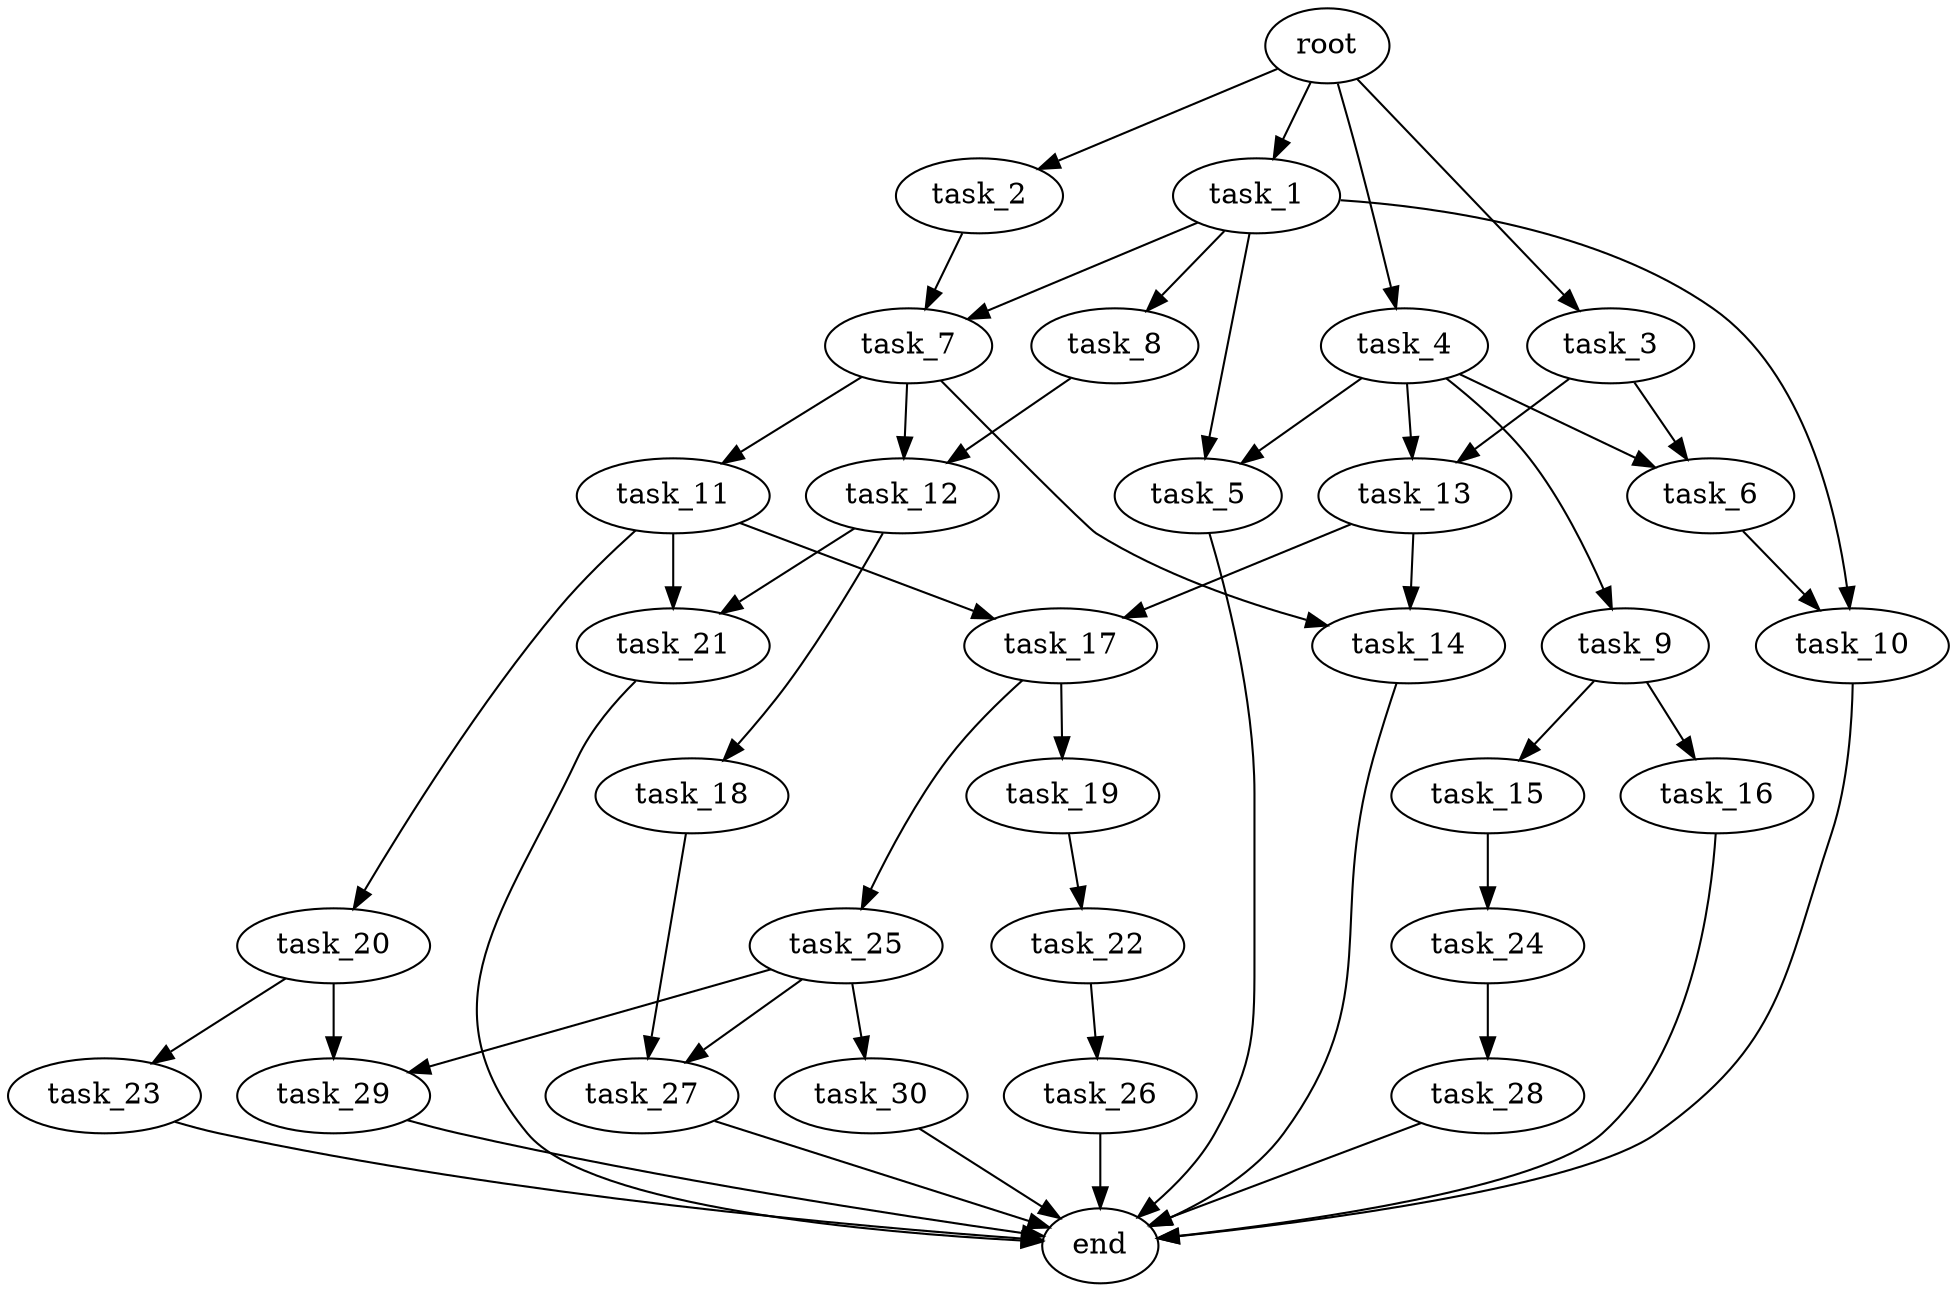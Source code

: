digraph G {
  root [size="0.000000e+00"];
  task_1 [size="5.377777e+09"];
  task_2 [size="3.311020e+09"];
  task_3 [size="6.120168e+08"];
  task_4 [size="4.687472e+09"];
  task_5 [size="1.565374e+09"];
  task_6 [size="3.505177e+09"];
  task_7 [size="5.592002e+09"];
  task_8 [size="2.261069e+09"];
  task_9 [size="6.288589e+09"];
  task_10 [size="9.278867e+09"];
  task_11 [size="2.746532e+09"];
  task_12 [size="8.207724e+09"];
  task_13 [size="8.681063e+09"];
  task_14 [size="5.845099e+09"];
  task_15 [size="3.058197e+09"];
  task_16 [size="6.245385e+09"];
  task_17 [size="4.033280e+09"];
  task_18 [size="2.548239e+09"];
  task_19 [size="5.410629e+09"];
  task_20 [size="6.594016e+09"];
  task_21 [size="7.756838e+08"];
  task_22 [size="1.525066e+09"];
  task_23 [size="7.306850e+09"];
  task_24 [size="2.800575e+09"];
  task_25 [size="2.630113e+09"];
  task_26 [size="1.024119e+09"];
  task_27 [size="7.969048e+09"];
  task_28 [size="5.873583e+09"];
  task_29 [size="7.660777e+09"];
  task_30 [size="3.302272e+09"];
  end [size="0.000000e+00"];

  root -> task_1 [size="1.000000e-12"];
  root -> task_2 [size="1.000000e-12"];
  root -> task_3 [size="1.000000e-12"];
  root -> task_4 [size="1.000000e-12"];
  task_1 -> task_5 [size="7.826869e+07"];
  task_1 -> task_7 [size="2.796001e+08"];
  task_1 -> task_8 [size="2.261069e+08"];
  task_1 -> task_10 [size="4.639434e+08"];
  task_2 -> task_7 [size="2.796001e+08"];
  task_3 -> task_6 [size="1.752589e+08"];
  task_3 -> task_13 [size="4.340532e+08"];
  task_4 -> task_5 [size="7.826869e+07"];
  task_4 -> task_6 [size="1.752589e+08"];
  task_4 -> task_9 [size="6.288589e+08"];
  task_4 -> task_13 [size="4.340532e+08"];
  task_5 -> end [size="1.000000e-12"];
  task_6 -> task_10 [size="4.639434e+08"];
  task_7 -> task_11 [size="2.746532e+08"];
  task_7 -> task_12 [size="4.103862e+08"];
  task_7 -> task_14 [size="2.922550e+08"];
  task_8 -> task_12 [size="4.103862e+08"];
  task_9 -> task_15 [size="3.058197e+08"];
  task_9 -> task_16 [size="6.245385e+08"];
  task_10 -> end [size="1.000000e-12"];
  task_11 -> task_17 [size="2.016640e+08"];
  task_11 -> task_20 [size="6.594016e+08"];
  task_11 -> task_21 [size="3.878419e+07"];
  task_12 -> task_18 [size="2.548239e+08"];
  task_12 -> task_21 [size="3.878419e+07"];
  task_13 -> task_14 [size="2.922550e+08"];
  task_13 -> task_17 [size="2.016640e+08"];
  task_14 -> end [size="1.000000e-12"];
  task_15 -> task_24 [size="2.800575e+08"];
  task_16 -> end [size="1.000000e-12"];
  task_17 -> task_19 [size="5.410629e+08"];
  task_17 -> task_25 [size="2.630113e+08"];
  task_18 -> task_27 [size="3.984524e+08"];
  task_19 -> task_22 [size="1.525066e+08"];
  task_20 -> task_23 [size="7.306850e+08"];
  task_20 -> task_29 [size="3.830389e+08"];
  task_21 -> end [size="1.000000e-12"];
  task_22 -> task_26 [size="1.024119e+08"];
  task_23 -> end [size="1.000000e-12"];
  task_24 -> task_28 [size="5.873583e+08"];
  task_25 -> task_27 [size="3.984524e+08"];
  task_25 -> task_29 [size="3.830389e+08"];
  task_25 -> task_30 [size="3.302272e+08"];
  task_26 -> end [size="1.000000e-12"];
  task_27 -> end [size="1.000000e-12"];
  task_28 -> end [size="1.000000e-12"];
  task_29 -> end [size="1.000000e-12"];
  task_30 -> end [size="1.000000e-12"];
}
